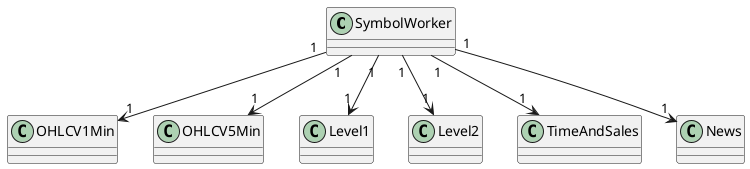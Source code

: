 @startuml SymbolWorkd Composite Class Diagram

class SymbolWorker
class OHLCV1Min
class OHLCV5Min
class Level1
class Level2
class TimeAndSales
class News

SymbolWorker "1" --> "1" OHLCV1Min
SymbolWorker "1" --> "1" OHLCV5Min
SymbolWorker "1" --> "1" Level1
SymbolWorker "1" --> "1" Level2
SymbolWorker "1" --> "1" TimeAndSales
SymbolWorker "1" --> "1" News

@enduml